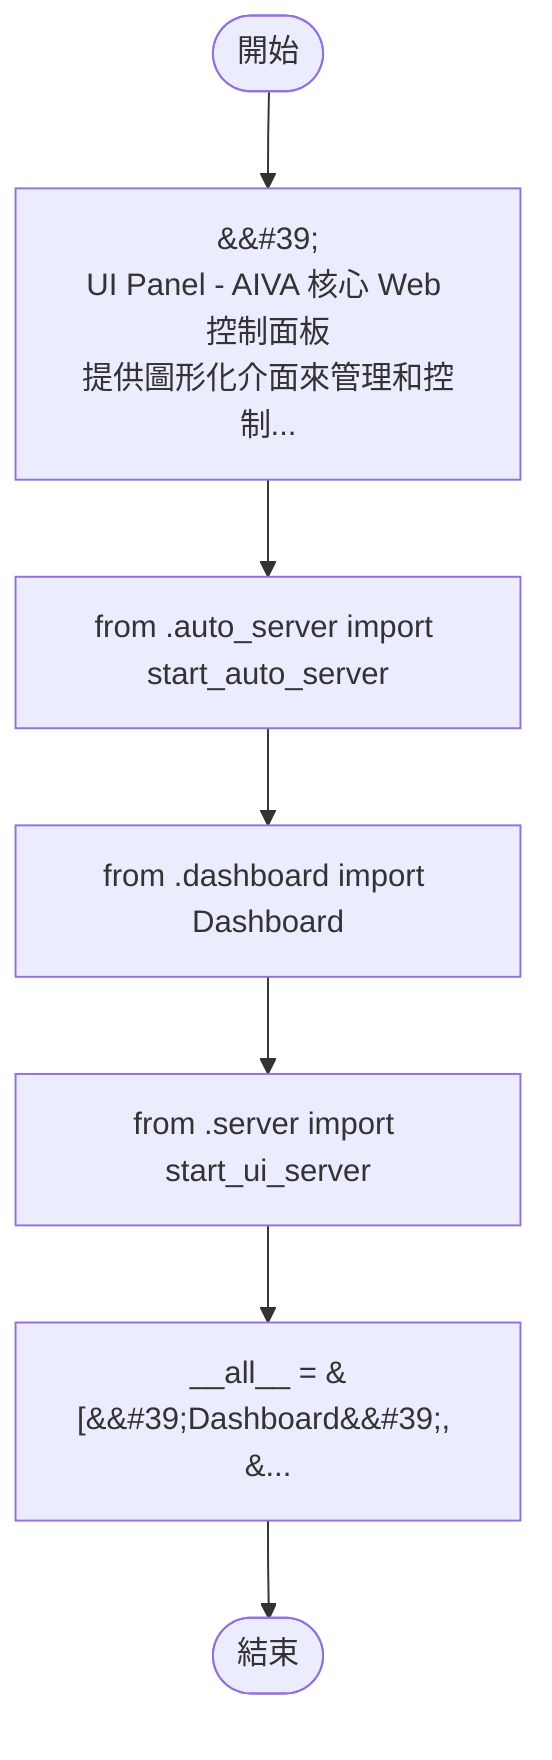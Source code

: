 flowchart TB
    n1([開始])
    n2([結束])
    n3[&amp;&#35;39;\nUI Panel - AIVA 核心 Web 控制面板\n提供圖形化介面來管理和控制...]
    n4[from .auto_server import start_auto_server]
    n5[from .dashboard import Dashboard]
    n6[from .server import start_ui_server]
    n7[__all__ = &#91;&amp;&#35;39;Dashboard&amp;&#35;39;, &amp;...]
    n1 --> n3
    n3 --> n4
    n4 --> n5
    n5 --> n6
    n6 --> n7
    n7 --> n2